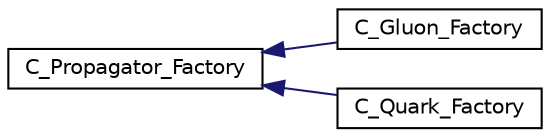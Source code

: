 digraph "Graphical Class Hierarchy"
{
  edge [fontname="Helvetica",fontsize="10",labelfontname="Helvetica",labelfontsize="10"];
  node [fontname="Helvetica",fontsize="10",shape=record];
  rankdir="LR";
  Node1 [label="C_Propagator_Factory",height=0.2,width=0.4,color="black", fillcolor="white", style="filled",URL="$class_c___propagator___factory.html"];
  Node1 -> Node2 [dir="back",color="midnightblue",fontsize="10",style="solid",fontname="Helvetica"];
  Node2 [label="C_Gluon_Factory",height=0.2,width=0.4,color="black", fillcolor="white", style="filled",URL="$class_c___gluon___factory.html"];
  Node1 -> Node3 [dir="back",color="midnightblue",fontsize="10",style="solid",fontname="Helvetica"];
  Node3 [label="C_Quark_Factory",height=0.2,width=0.4,color="black", fillcolor="white", style="filled",URL="$class_c___quark___factory.html"];
}
